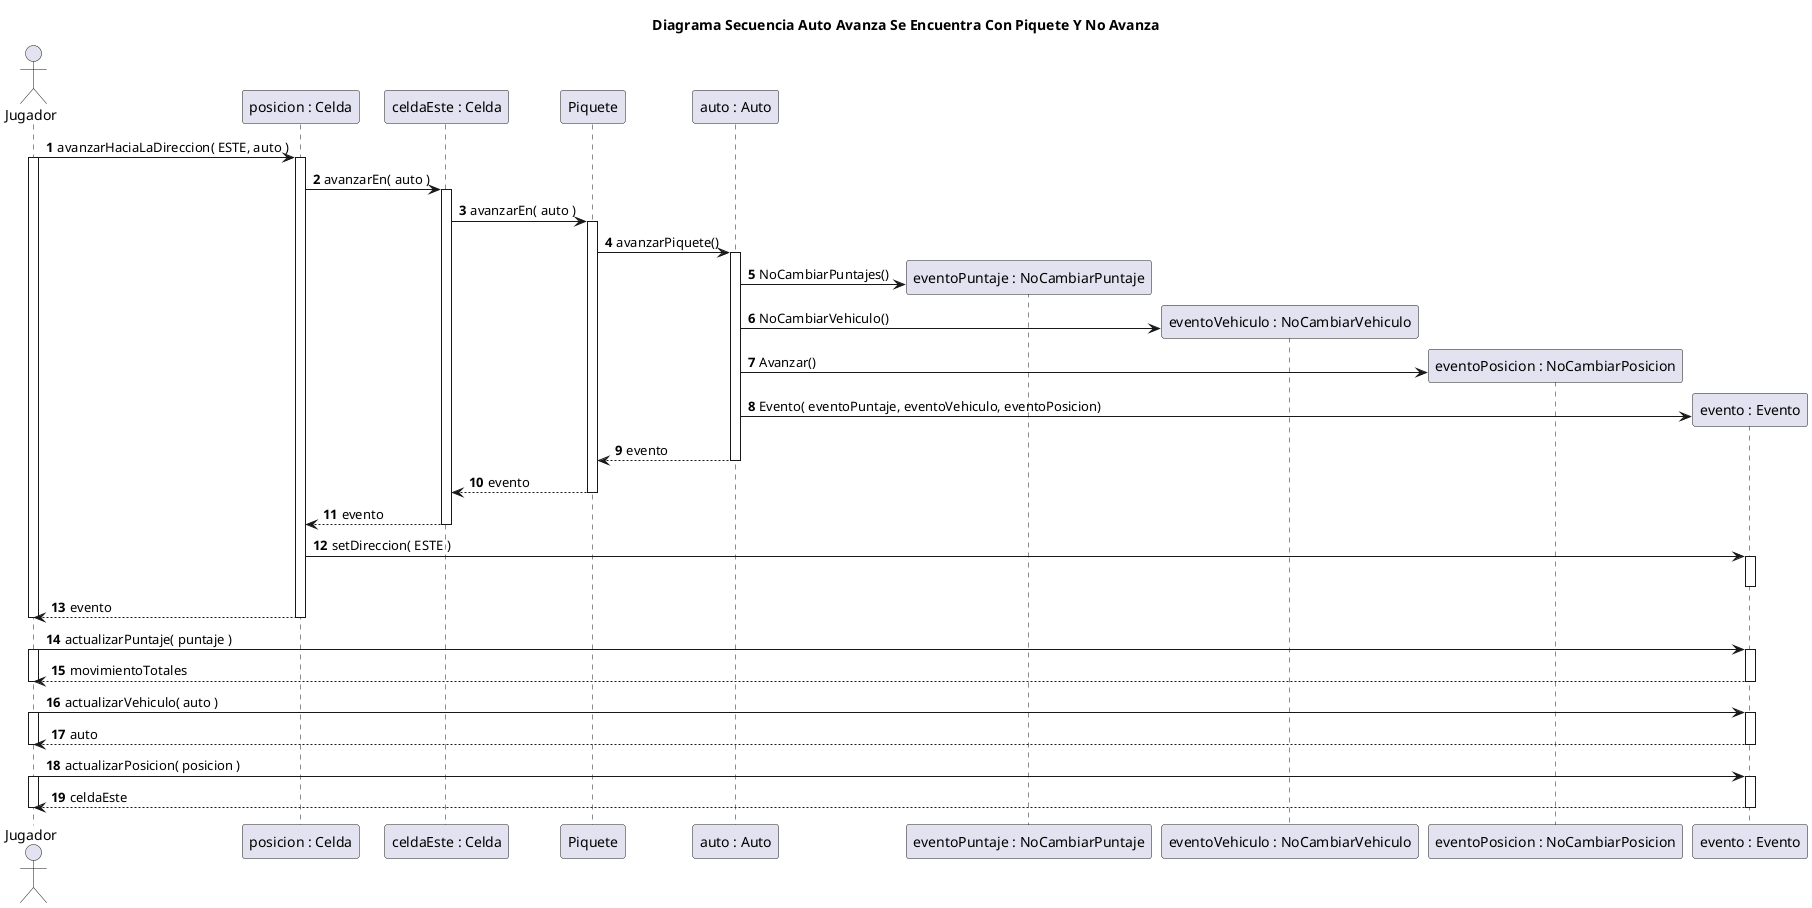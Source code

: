 @startuml
title Diagrama Secuencia Auto Avanza Se Encuentra Con Piquete Y No Avanza

autonumber

actor Jugador

Jugador -> "posicion : Celda"++: avanzarHaciaLaDireccion( ESTE, auto )

activate Jugador
"posicion : Celda" -> "celdaEste : Celda"++: avanzarEn( auto )


"celdaEste : Celda" -> Piquete++: avanzarEn( auto )
Piquete -> "auto : Auto"++: avanzarPiquete()

create "eventoPuntaje : NoCambiarPuntaje"
"auto : Auto" -> "eventoPuntaje : NoCambiarPuntaje": NoCambiarPuntajes()

create "eventoVehiculo : NoCambiarVehiculo"
"auto : Auto"  -> "eventoVehiculo : NoCambiarVehiculo": NoCambiarVehiculo()

create "eventoPosicion : NoCambiarPosicion"
"auto : Auto"  -> "eventoPosicion : NoCambiarPosicion": Avanzar()

create "evento : Evento"
"auto : Auto"  -> "evento : Evento": Evento( eventoPuntaje, eventoVehiculo, eventoPosicion)

"auto : Auto" --> Piquete: evento
deactivate "auto : Auto"

Piquete --> "celdaEste : Celda": evento

deactivate Piquete
"celdaEste : Celda" --> "posicion : Celda": evento
deactivate "celdaEste : Celda"


"posicion : Celda" -> "evento : Evento"++: setDireccion( ESTE )
deactivate "evento : Evento"
"posicion : Celda" --> Jugador--: evento
deactivate Jugador


Jugador -> "evento : Evento"++: actualizarPuntaje( puntaje )
activate Jugador
Jugador <-- "evento : Evento"--: movimientoTotales
deactivate Jugador

Jugador -> "evento : Evento"++: actualizarVehiculo( auto )
activate Jugador
Jugador <-- "evento : Evento"--: auto
deactivate Jugador

Jugador -> "evento : Evento"++: actualizarPosicion( posicion )
activate Jugador
Jugador <-- "evento : Evento"--: celdaEste
deactivate Jugador
@enduml